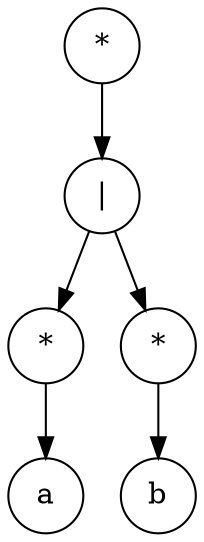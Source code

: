 digraph Tree{
node [shape=circle];
node0 [label="a"];
node1 [label="*"];
node2 [label="b"];
node3 [label="*"];
node4 [label="|"];
node5 [label="*"];
node1->node0;
node3->node2;
node4->node1;
node4->node3;
node5->node4;
}
